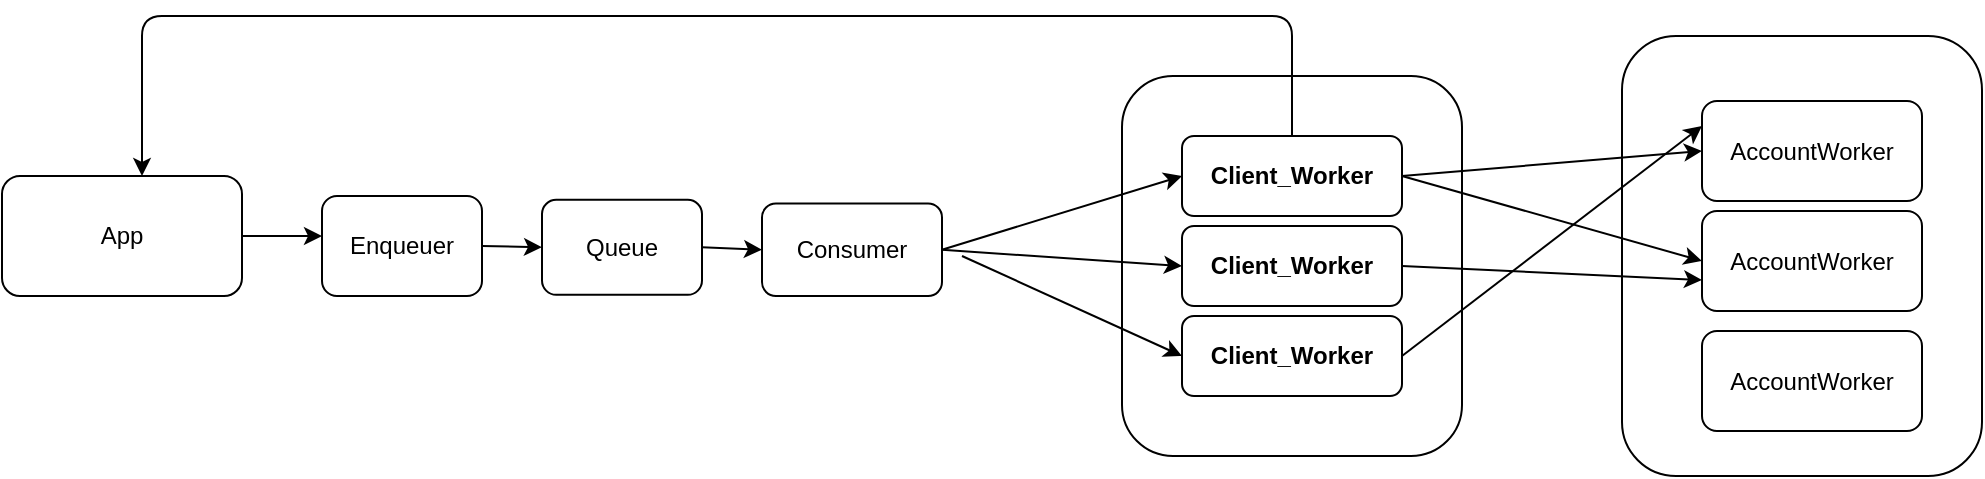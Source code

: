 <mxfile>
    <diagram id="fLNprXVYYqRdR4dScNe5" name="Page-1">
        <mxGraphModel dx="1136" dy="1669" grid="1" gridSize="10" guides="1" tooltips="1" connect="1" arrows="1" fold="1" page="1" pageScale="1" pageWidth="827" pageHeight="1169" math="0" shadow="0">
            <root>
                <mxCell id="0"/>
                <mxCell id="1" parent="0"/>
                <mxCell id="12" value="" style="rounded=1;whiteSpace=wrap;html=1;" vertex="1" parent="1">
                    <mxGeometry x="570" width="170" height="190" as="geometry"/>
                </mxCell>
                <mxCell id="2" value="App" style="rounded=1;whiteSpace=wrap;html=1;" parent="1" vertex="1">
                    <mxGeometry x="10" y="50" width="120" height="60" as="geometry"/>
                </mxCell>
                <mxCell id="3" value="Enqueuer" style="rounded=1;whiteSpace=wrap;html=1;" parent="1" vertex="1">
                    <mxGeometry x="170" y="60" width="80" height="50" as="geometry"/>
                </mxCell>
                <mxCell id="4" value="Consumer" style="rounded=1;whiteSpace=wrap;html=1;" parent="1" vertex="1">
                    <mxGeometry x="390" y="63.75" width="90" height="46.25" as="geometry"/>
                </mxCell>
                <mxCell id="5" value="Server" style="rounded=1;whiteSpace=wrap;html=1;" parent="1" vertex="1">
                    <mxGeometry x="820" y="-20" width="180" height="220" as="geometry"/>
                </mxCell>
                <mxCell id="9" value="Client_Worker" style="rounded=1;whiteSpace=wrap;html=1;fontStyle=1" parent="1" vertex="1">
                    <mxGeometry x="600" y="30" width="110" height="40" as="geometry"/>
                </mxCell>
                <mxCell id="11" value="Queue" style="rounded=1;whiteSpace=wrap;html=1;" vertex="1" parent="1">
                    <mxGeometry x="280" y="61.88" width="80" height="47.5" as="geometry"/>
                </mxCell>
                <mxCell id="13" value="Client_Worker" style="rounded=1;whiteSpace=wrap;html=1;fontStyle=1" vertex="1" parent="1">
                    <mxGeometry x="600" y="75" width="110" height="40" as="geometry"/>
                </mxCell>
                <mxCell id="14" value="Client_Worker" style="rounded=1;whiteSpace=wrap;html=1;fontStyle=1" vertex="1" parent="1">
                    <mxGeometry x="600" y="120" width="110" height="40" as="geometry"/>
                </mxCell>
                <mxCell id="15" value="AccountWorker" style="rounded=1;whiteSpace=wrap;html=1;" vertex="1" parent="1">
                    <mxGeometry x="860" y="67.5" width="110" height="50" as="geometry"/>
                </mxCell>
                <mxCell id="16" value="AccountWorker" style="rounded=1;whiteSpace=wrap;html=1;" vertex="1" parent="1">
                    <mxGeometry x="860" y="12.5" width="110" height="50" as="geometry"/>
                </mxCell>
                <mxCell id="17" value="AccountWorker" style="rounded=1;whiteSpace=wrap;html=1;" vertex="1" parent="1">
                    <mxGeometry x="860" y="127.5" width="110" height="50" as="geometry"/>
                </mxCell>
                <mxCell id="18" value="" style="endArrow=classic;html=1;exitX=1;exitY=0.5;exitDx=0;exitDy=0;" edge="1" parent="1" source="2">
                    <mxGeometry width="50" height="50" relative="1" as="geometry">
                        <mxPoint x="460" y="120" as="sourcePoint"/>
                        <mxPoint x="170" y="80" as="targetPoint"/>
                    </mxGeometry>
                </mxCell>
                <mxCell id="19" value="" style="endArrow=classic;html=1;exitX=1;exitY=0.5;exitDx=0;exitDy=0;entryX=0;entryY=0.5;entryDx=0;entryDy=0;" edge="1" parent="1" source="3" target="11">
                    <mxGeometry width="50" height="50" relative="1" as="geometry">
                        <mxPoint x="140" y="90.0" as="sourcePoint"/>
                        <mxPoint x="180" y="90.0" as="targetPoint"/>
                    </mxGeometry>
                </mxCell>
                <mxCell id="20" value="" style="endArrow=classic;html=1;exitX=1;exitY=0.5;exitDx=0;exitDy=0;entryX=0;entryY=0.5;entryDx=0;entryDy=0;" edge="1" parent="1" source="11" target="4">
                    <mxGeometry width="50" height="50" relative="1" as="geometry">
                        <mxPoint x="260" y="95.0" as="sourcePoint"/>
                        <mxPoint x="290" y="95.63" as="targetPoint"/>
                    </mxGeometry>
                </mxCell>
                <mxCell id="21" value="" style="endArrow=classic;html=1;exitX=1;exitY=0.5;exitDx=0;exitDy=0;entryX=0;entryY=0.5;entryDx=0;entryDy=0;" edge="1" parent="1" source="4" target="9">
                    <mxGeometry width="50" height="50" relative="1" as="geometry">
                        <mxPoint x="140" y="90.0" as="sourcePoint"/>
                        <mxPoint x="180" y="90.0" as="targetPoint"/>
                    </mxGeometry>
                </mxCell>
                <mxCell id="22" value="" style="endArrow=classic;html=1;exitX=1;exitY=0.5;exitDx=0;exitDy=0;entryX=0;entryY=0.5;entryDx=0;entryDy=0;" edge="1" parent="1" source="4" target="13">
                    <mxGeometry width="50" height="50" relative="1" as="geometry">
                        <mxPoint x="490" y="96.875" as="sourcePoint"/>
                        <mxPoint x="610" y="60.0" as="targetPoint"/>
                    </mxGeometry>
                </mxCell>
                <mxCell id="23" value="" style="endArrow=classic;html=1;entryX=0;entryY=0.5;entryDx=0;entryDy=0;" edge="1" parent="1" target="14">
                    <mxGeometry width="50" height="50" relative="1" as="geometry">
                        <mxPoint x="490" y="90" as="sourcePoint"/>
                        <mxPoint x="610" y="105.0" as="targetPoint"/>
                    </mxGeometry>
                </mxCell>
                <mxCell id="24" value="" style="endArrow=classic;html=1;exitX=1;exitY=0.5;exitDx=0;exitDy=0;entryX=0;entryY=0.5;entryDx=0;entryDy=0;" edge="1" parent="1" source="9" target="16">
                    <mxGeometry width="50" height="50" relative="1" as="geometry">
                        <mxPoint x="460" y="120" as="sourcePoint"/>
                        <mxPoint x="510" y="70" as="targetPoint"/>
                    </mxGeometry>
                </mxCell>
                <mxCell id="25" value="" style="endArrow=classic;html=1;exitX=1;exitY=0.5;exitDx=0;exitDy=0;entryX=0;entryY=0.5;entryDx=0;entryDy=0;" edge="1" parent="1" source="9" target="15">
                    <mxGeometry width="50" height="50" relative="1" as="geometry">
                        <mxPoint x="720" y="60.0" as="sourcePoint"/>
                        <mxPoint x="870" y="47.5" as="targetPoint"/>
                    </mxGeometry>
                </mxCell>
                <mxCell id="26" value="" style="endArrow=classic;html=1;exitX=1;exitY=0.5;exitDx=0;exitDy=0;" edge="1" parent="1" source="13">
                    <mxGeometry width="50" height="50" relative="1" as="geometry">
                        <mxPoint x="720" y="60.0" as="sourcePoint"/>
                        <mxPoint x="860" y="102" as="targetPoint"/>
                    </mxGeometry>
                </mxCell>
                <mxCell id="27" value="" style="endArrow=classic;html=1;exitX=1;exitY=0.5;exitDx=0;exitDy=0;entryX=0;entryY=0.25;entryDx=0;entryDy=0;" edge="1" parent="1" source="14" target="16">
                    <mxGeometry width="50" height="50" relative="1" as="geometry">
                        <mxPoint x="730" y="70.0" as="sourcePoint"/>
                        <mxPoint x="880" y="112.5" as="targetPoint"/>
                    </mxGeometry>
                </mxCell>
                <mxCell id="28" value="" style="edgeStyle=elbowEdgeStyle;elbow=vertical;endArrow=classic;html=1;exitX=0.5;exitY=0;exitDx=0;exitDy=0;" edge="1" parent="1" source="9">
                    <mxGeometry width="50" height="50" relative="1" as="geometry">
                        <mxPoint x="460" y="120" as="sourcePoint"/>
                        <mxPoint x="80" y="50" as="targetPoint"/>
                        <Array as="points">
                            <mxPoint x="370" y="-30"/>
                        </Array>
                    </mxGeometry>
                </mxCell>
            </root>
        </mxGraphModel>
    </diagram>
</mxfile>